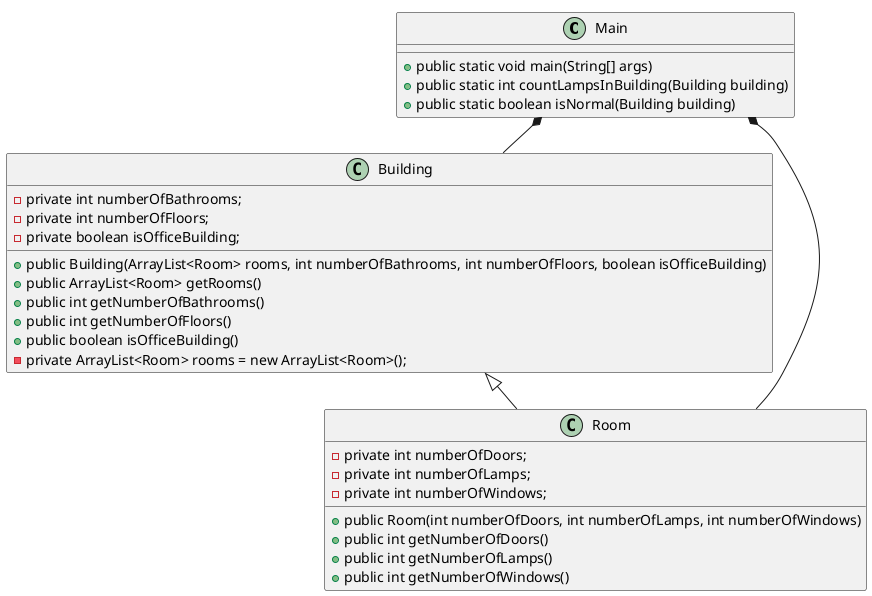 @startuml
!pragma layout smetana

class Main
class Building
class Room

Main *-- Building
Main *-- Room
Building <|-- Room

Main : + public static void main(String[] args)
Main : + public static int countLampsInBuilding(Building building)
Main : + public static boolean isNormal(Building building)

Building : + public Building(ArrayList<Room> rooms, int numberOfBathrooms, int numberOfFloors, boolean isOfficeBuilding)
Building : + public ArrayList<Room> getRooms()
Building : + public int getNumberOfBathrooms()
Building : + public int getNumberOfFloors()
Building : + public boolean isOfficeBuilding()
Building : - private ArrayList<Room> rooms = new ArrayList<Room>();
Building : - private int numberOfBathrooms;
Building : - private int numberOfFloors;
Building : - private boolean isOfficeBuilding;

Room : + public Room(int numberOfDoors, int numberOfLamps, int numberOfWindows)
Room : + public int getNumberOfDoors()
Room : + public int getNumberOfLamps()
Room : + public int getNumberOfWindows()
Room : - private int numberOfDoors;
Room : - private int numberOfLamps;
Room : - private int numberOfWindows;




@enduml